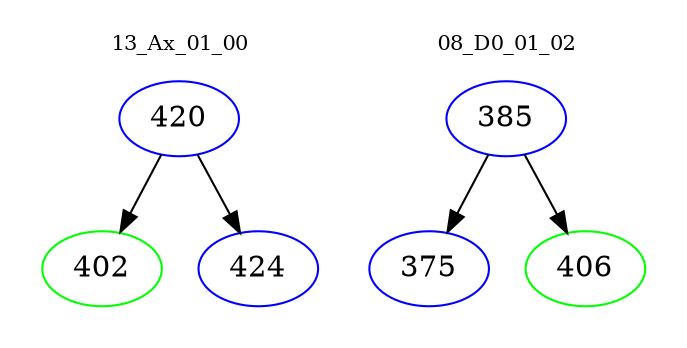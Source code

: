 digraph{
subgraph cluster_0 {
color = white
label = "13_Ax_01_00";
fontsize=10;
T0_420 [label="420", color="blue"]
T0_420 -> T0_402 [color="black"]
T0_402 [label="402", color="green"]
T0_420 -> T0_424 [color="black"]
T0_424 [label="424", color="blue"]
}
subgraph cluster_1 {
color = white
label = "08_D0_01_02";
fontsize=10;
T1_385 [label="385", color="blue"]
T1_385 -> T1_375 [color="black"]
T1_375 [label="375", color="blue"]
T1_385 -> T1_406 [color="black"]
T1_406 [label="406", color="green"]
}
}
